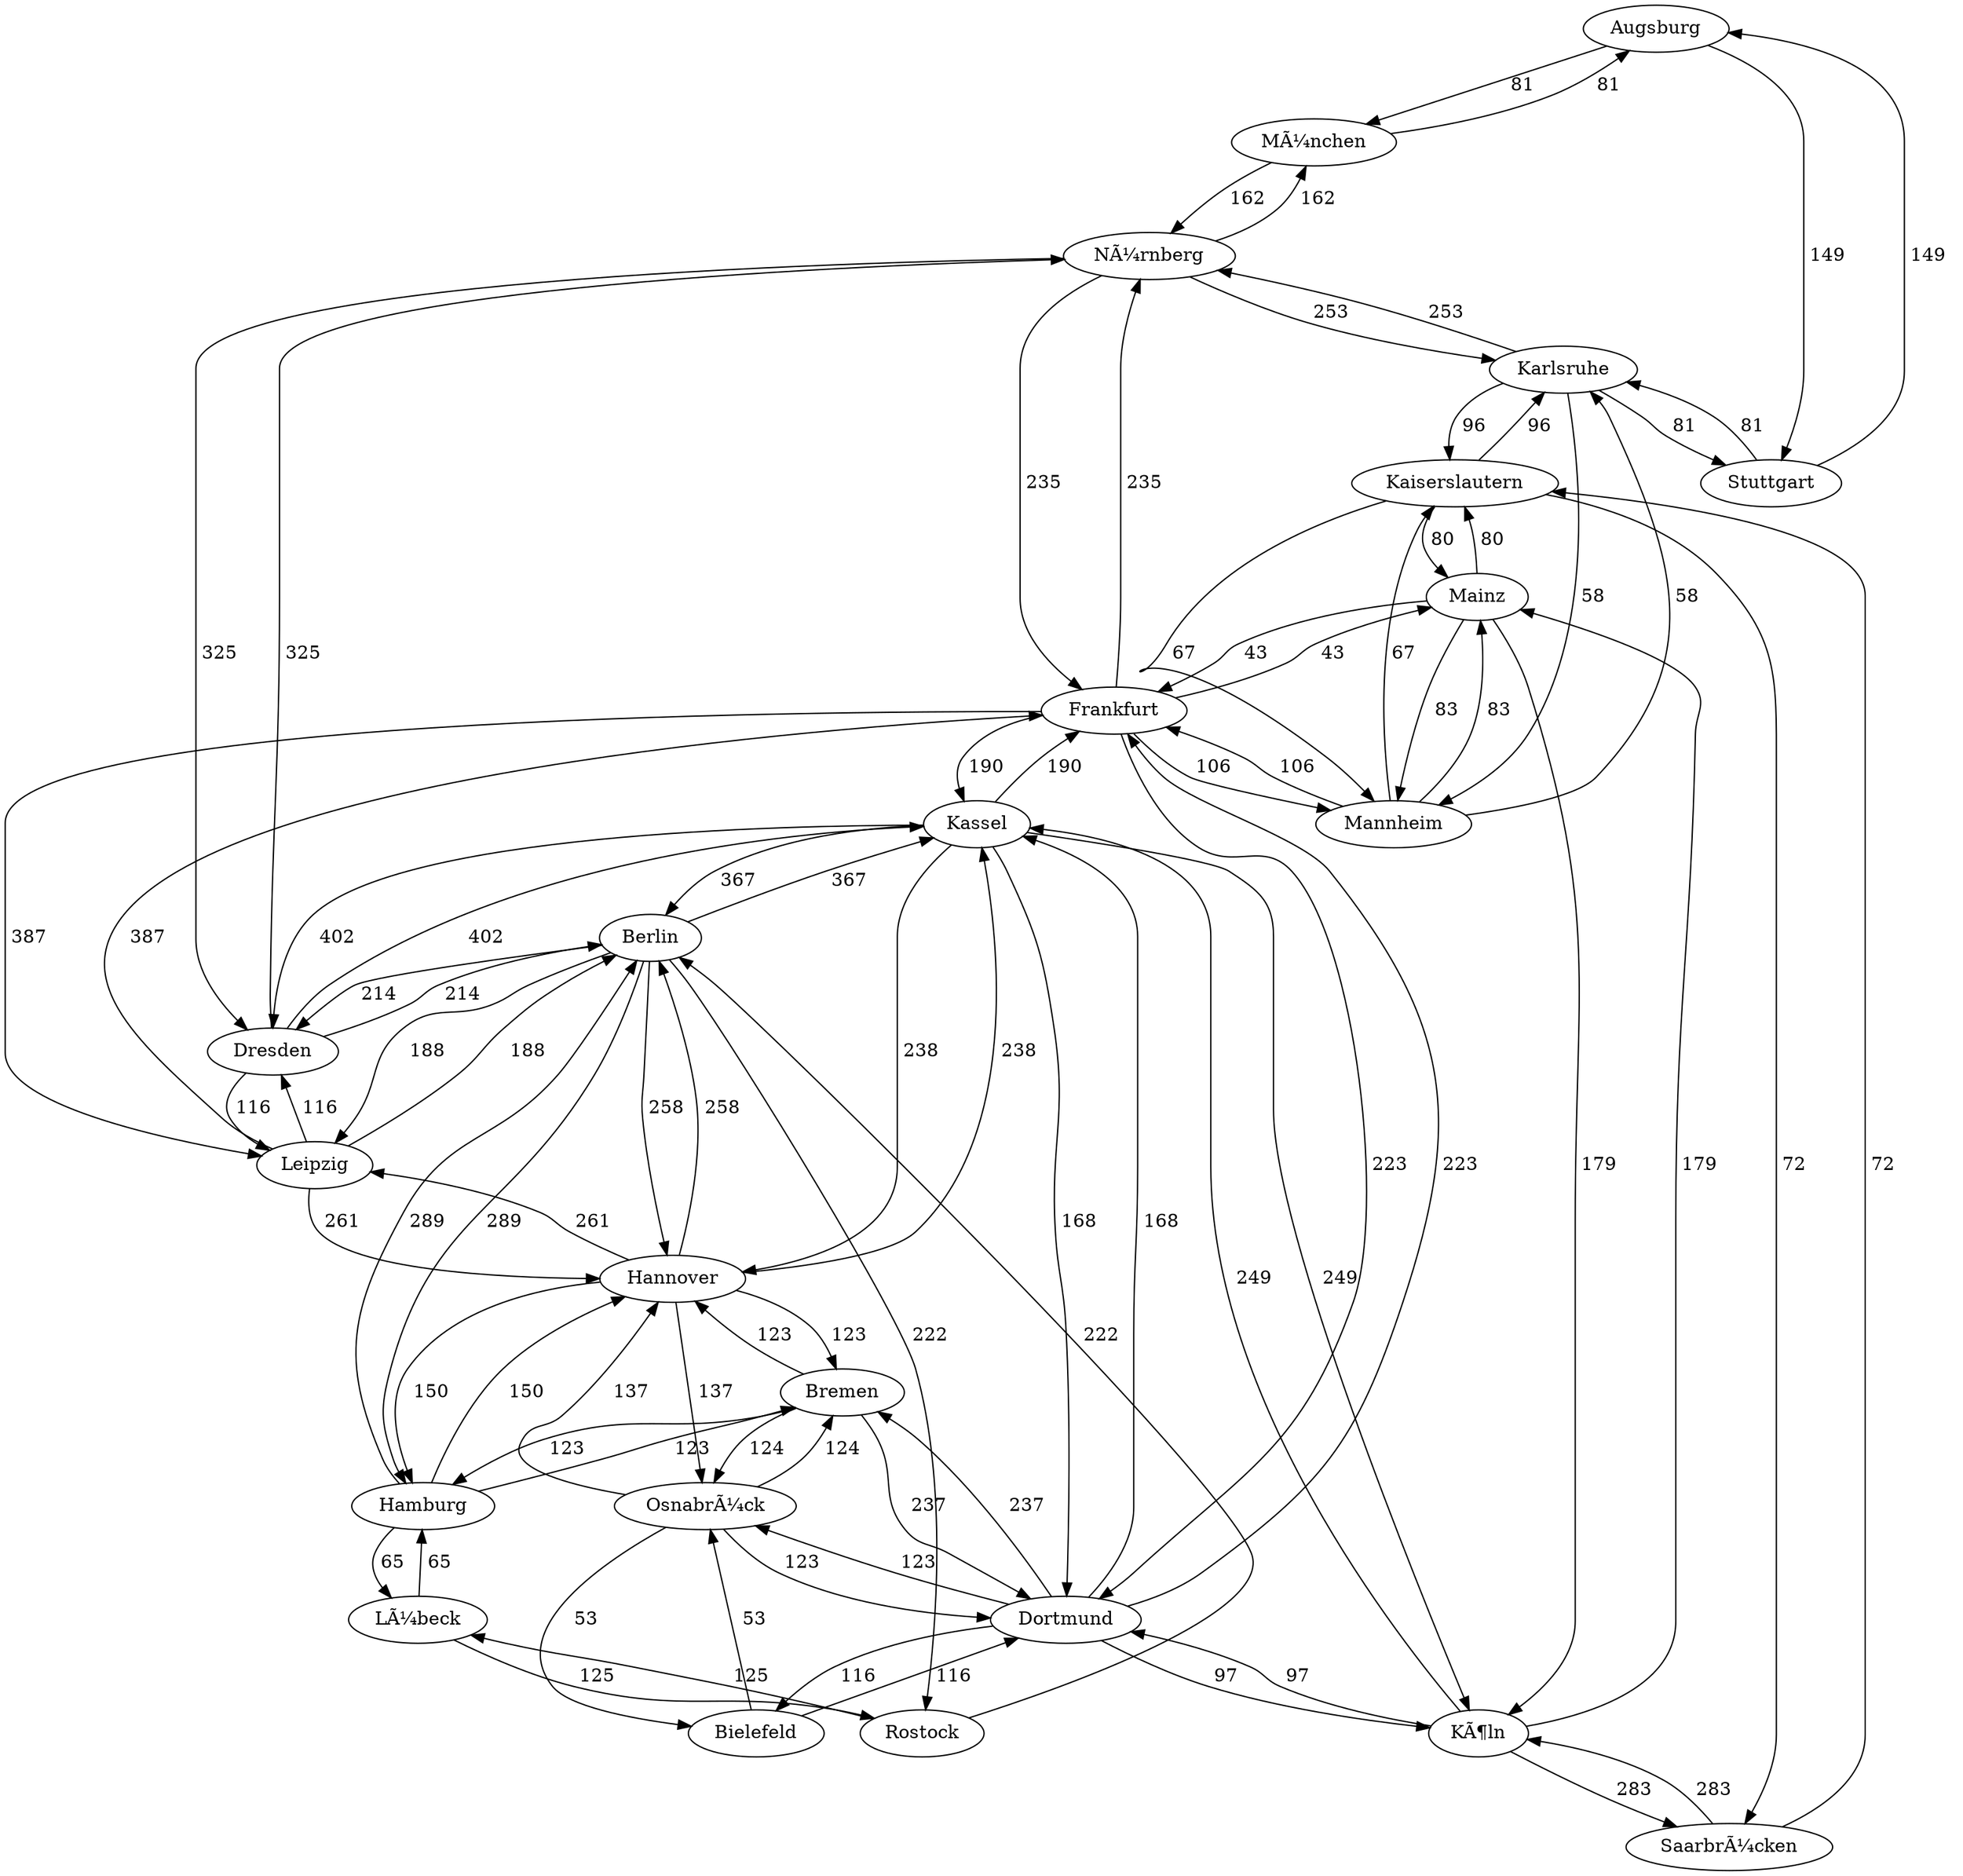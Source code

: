 digraph graph_02
{
Augsburg
MÃ¼nchen
Stuttgart
Berlin
Dresden
Hamburg
Hannover
Kassel
Leipzig
Rostock
Bielefeld
Dortmund
OsnabrÃ¼ck
Bremen
Frankfurt
KÃ¶ln
NÃ¼rnberg
Mainz
Mannheim
LÃ¼beck
Kaiserslautern
Karlsruhe
SaarbrÃ¼cken
Augsburg -> MÃ¼nchen [label=" 81  "]
Augsburg -> Stuttgart [label=" 149  "]
MÃ¼nchen -> Augsburg [label=" 81  "]
MÃ¼nchen -> NÃ¼rnberg [label=" 162  "]
Stuttgart -> Augsburg [label=" 149  "]
Stuttgart -> Karlsruhe [label=" 81  "]
Berlin -> Dresden [label=" 214  "]
Berlin -> Hamburg [label=" 289  "]
Berlin -> Hannover [label=" 258  "]
Berlin -> Kassel [label=" 367  "]
Berlin -> Leipzig [label=" 188  "]
Berlin -> Rostock [label=" 222  "]
Dresden -> Berlin [label=" 214  "]
Dresden -> Kassel [label=" 402  "]
Dresden -> Leipzig [label=" 116  "]
Dresden -> NÃ¼rnberg [label=" 325  "]
Hamburg -> Berlin [label=" 289  "]
Hamburg -> Hannover [label=" 150  "]
Hamburg -> Bremen [label=" 123  "]
Hamburg -> LÃ¼beck [label=" 65  "]
Hannover -> Berlin [label=" 258  "]
Hannover -> Hamburg [label=" 150  "]
Hannover -> Kassel [label=" 238  "]
Hannover -> Leipzig [label=" 261  "]
Hannover -> OsnabrÃ¼ck [label=" 137  "]
Hannover -> Bremen [label=" 123  "]
Kassel -> Berlin [label=" 367  "]
Kassel -> Dresden [label=" 402  "]
Kassel -> Hannover [label=" 238  "]
Kassel -> Dortmund [label=" 168  "]
Kassel -> Frankfurt [label=" 190  "]
Kassel -> KÃ¶ln [label=" 249  "]
Leipzig -> Berlin [label=" 188  "]
Leipzig -> Dresden [label=" 116  "]
Leipzig -> Hannover [label=" 261  "]
Leipzig -> Frankfurt [label=" 387  "]
Rostock -> Berlin [label=" 222  "]
Rostock -> LÃ¼beck [label=" 125  "]
Bielefeld -> Dortmund [label=" 116  "]
Bielefeld -> OsnabrÃ¼ck [label=" 53  "]
Dortmund -> Kassel [label=" 168  "]
Dortmund -> Bielefeld [label=" 116  "]
Dortmund -> OsnabrÃ¼ck [label=" 123  "]
Dortmund -> Bremen [label=" 237  "]
Dortmund -> Frankfurt [label=" 223  "]
Dortmund -> KÃ¶ln [label=" 97  "]
OsnabrÃ¼ck -> Hannover [label=" 137  "]
OsnabrÃ¼ck -> Bielefeld [label=" 53  "]
OsnabrÃ¼ck -> Dortmund [label=" 123  "]
OsnabrÃ¼ck -> Bremen [label=" 124  "]
Bremen -> Hamburg [label=" 123  "]
Bremen -> Hannover [label=" 123  "]
Bremen -> Dortmund [label=" 237  "]
Bremen -> OsnabrÃ¼ck [label=" 124  "]
Frankfurt -> Kassel [label=" 190  "]
Frankfurt -> Leipzig [label=" 387  "]
Frankfurt -> Dortmund [label=" 223  "]
Frankfurt -> NÃ¼rnberg [label=" 235  "]
Frankfurt -> Mainz [label=" 43  "]
Frankfurt -> Mannheim [label=" 106  "]
KÃ¶ln -> Kassel [label=" 249  "]
KÃ¶ln -> Dortmund [label=" 97  "]
KÃ¶ln -> Mainz [label=" 179  "]
KÃ¶ln -> SaarbrÃ¼cken [label=" 283  "]
NÃ¼rnberg -> MÃ¼nchen [label=" 162  "]
NÃ¼rnberg -> Dresden [label=" 325  "]
NÃ¼rnberg -> Frankfurt [label=" 235  "]
NÃ¼rnberg -> Karlsruhe [label=" 253  "]
Mainz -> Frankfurt [label=" 43  "]
Mainz -> KÃ¶ln [label=" 179  "]
Mainz -> Mannheim [label=" 83  "]
Mainz -> Kaiserslautern [label=" 80  "]
Mannheim -> Frankfurt [label=" 106  "]
Mannheim -> Mainz [label=" 83  "]
Mannheim -> Kaiserslautern [label=" 67  "]
Mannheim -> Karlsruhe [label=" 58  "]
LÃ¼beck -> Hamburg [label=" 65  "]
LÃ¼beck -> Rostock [label=" 125  "]
Kaiserslautern -> Mainz [label=" 80  "]
Kaiserslautern -> Mannheim [label=" 67  "]
Kaiserslautern -> Karlsruhe [label=" 96  "]
Kaiserslautern -> SaarbrÃ¼cken [label=" 72  "]
Karlsruhe -> Stuttgart [label=" 81  "]
Karlsruhe -> NÃ¼rnberg [label=" 253  "]
Karlsruhe -> Mannheim [label=" 58  "]
Karlsruhe -> Kaiserslautern [label=" 96  "]
SaarbrÃ¼cken -> KÃ¶ln [label=" 283  "]
SaarbrÃ¼cken -> Kaiserslautern [label=" 72  "]
}

